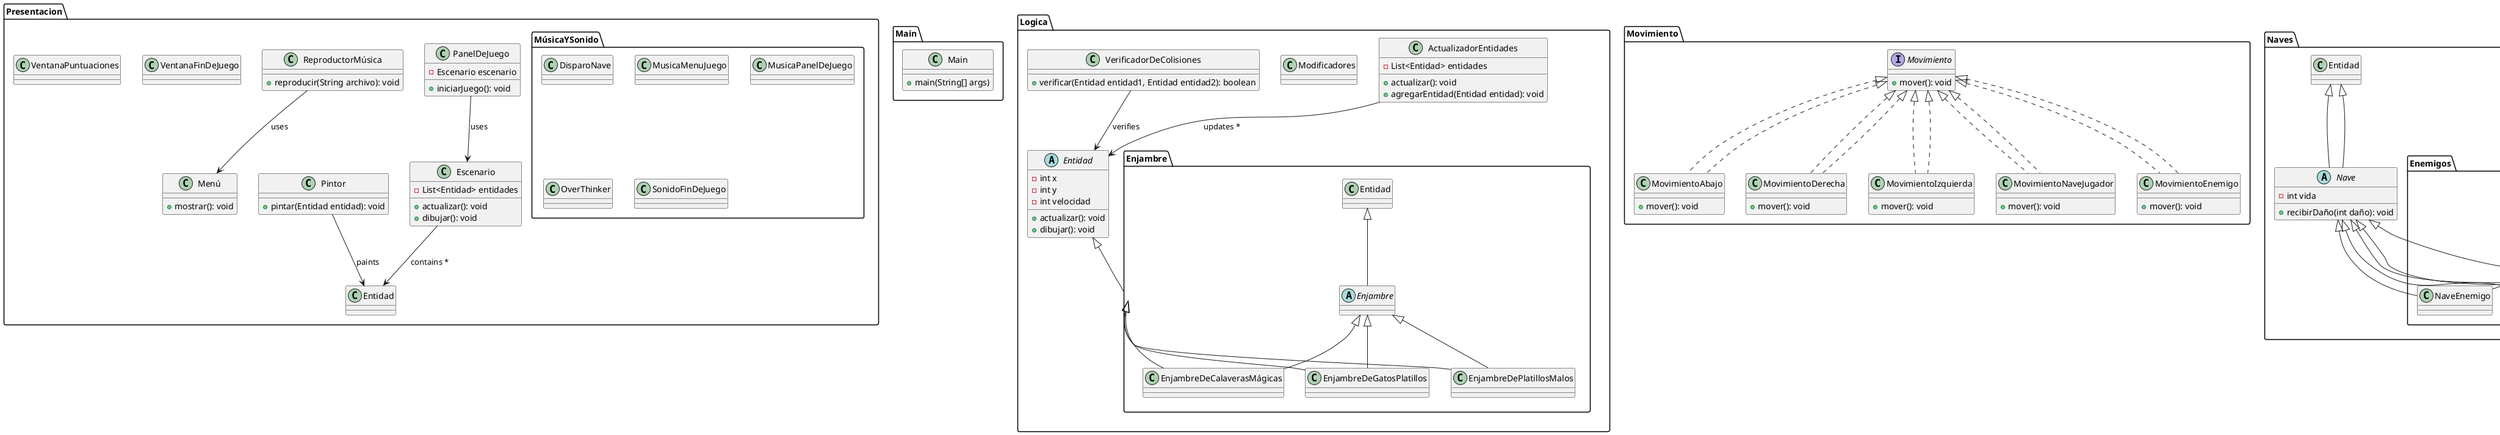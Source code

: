 
@startuml
package Main {
    class Main {
        + main(String[] args)
    }
}

package Logica {
    class ActualizadorEntidades {
        - List<Entidad> entidades
        + actualizar(): void
        + agregarEntidad(Entidad entidad): void
    }

    abstract class Entidad {
        - int x
        - int y
        - int velocidad
        + actualizar(): void
        + dibujar(): void
    }

    class Modificadores

    class VerificadorDeColisiones {
        + verificar(Entidad entidad1, Entidad entidad2): boolean
    }

    ActualizadorEntidades --> Entidad : updates *
    VerificadorDeColisiones --> Entidad : verifies

    package Enjambre {
        abstract class Enjambre extends Entidad
        class EnjambreDeCalaverasMágicas extends Enjambre
        class EnjambreDeGatosPlatillos extends Enjambre
        class EnjambreDePlatillosMalos extends Enjambre
    }

    Entidad <|-- Enjambre
    Enjambre <|-- EnjambreDeCalaverasMágicas
    Enjambre <|-- EnjambreDeGatosPlatillos
    Enjambre <|-- EnjambreDePlatillosMalos
}

package Movimiento {
    interface Movimiento {
        + mover(): void
    }

    class MovimientoAbajo implements Movimiento {
        + mover(): void
    }

    class MovimientoDerecha implements Movimiento {
        + mover(): void
    }

    class MovimientoIzquierda implements Movimiento {
        + mover(): void
    }

    class MovimientoNaveJugador implements Movimiento {
        + mover(): void
    }

    class MovimientoEnemigo implements Movimiento {
        + mover(): void
    }

    Movimiento <|.. MovimientoAbajo
    Movimiento <|.. MovimientoDerecha
    Movimiento <|.. MovimientoIzquierda
    Movimiento <|.. MovimientoNaveJugador
    Movimiento <|.. MovimientoEnemigo
}

package Naves {
    abstract class Nave extends Entidad {
        - int vida
        + recibirDaño(int daño): void
    }

    package Enemigos {
        class CalaveraMágica extends Nave
        class GatoPlatillo extends Nave
        class NaveEnemigo extends Nave
        class PlatilloMalo extends Nave
    }

    package Jugador {
        class NaveJugador extends Nave
    }

    Entidad <|-- Nave
    Nave <|-- CalaveraMágica
    Nave <|-- GatoPlatillo
    Nave <|-- NaveEnemigo
    Nave <|-- PlatilloMalo
    Nave <|-- NaveJugador
}

package Proyectiles {
    abstract class Proyectil extends Entidad {
        - int daño
        + getDaño(): int
    }

    class ProyectilDelEnemigo extends Proyectil
    class ProyectilDelJugador extends Proyectil

    Entidad <|-- Proyectil
    Proyectil <|-- ProyectilDelEnemigo
    Proyectil <|-- ProyectilDelJugador
}

package Puntaje {
    class ComparadorDePuntajes {
        + compare(Puntaje p1, Puntaje p2): int
    }

    class Puntaje {
        - int puntos
        + getPuntos(): int
        + setPuntos(int puntos): void
    }

    ComparadorDePuntajes --> Puntaje : compares
}

package Presentacion {
    class Escenario {
        - List<Entidad> entidades
        + actualizar(): void
        + dibujar(): void
    }

    class Menú {
        + mostrar(): void
    }

    class PanelDeJuego {
        - Escenario escenario
        + iniciarJuego(): void
    }

    class Pintor {
        + pintar(Entidad entidad): void
    }

    class ReproductorMúsica {
        + reproducir(String archivo): void
    }

    class VentanaFinDeJuego
    class VentanaPuntuaciones

    package MúsicaYSonido {
        class DisparoNave
        class MusicaMenuJuego
        class MusicaPanelDeJuego
        class OverThinker
        class SonidoFinDeJuego
    }

    Escenario --> Entidad : contains *
    PanelDeJuego --> Escenario : uses
    Pintor --> Entidad : paints
    ReproductorMúsica --> Menú : uses
}
@enduml
